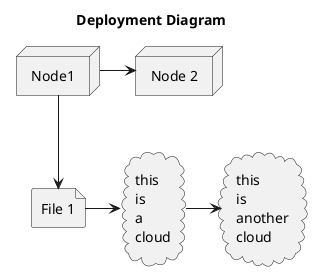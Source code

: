 @startuml
title "Deployment Diagram"

node Node1 as n1
node "Node 2" as n2
file f1 as "File 1"
cloud c1 as "this
is
a
cloud"
cloud c2 [this
is
another
cloud]

n1 -> n2
n1 --> f1
f1 -> c1
c1 -> c2
@enduml
